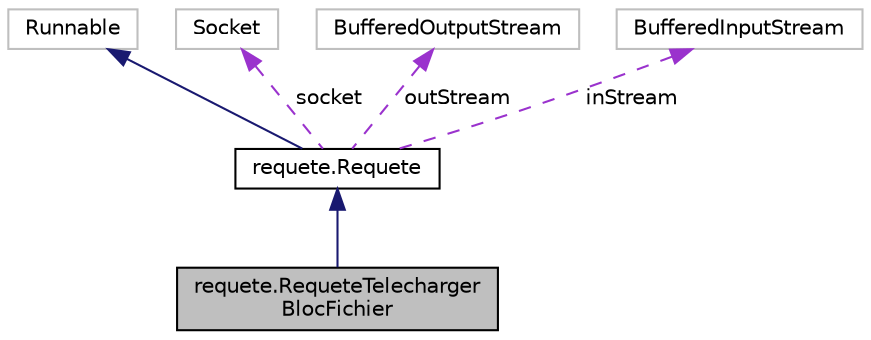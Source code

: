 digraph "requete.RequeteTelechargerBlocFichier"
{
  edge [fontname="Helvetica",fontsize="10",labelfontname="Helvetica",labelfontsize="10"];
  node [fontname="Helvetica",fontsize="10",shape=record];
  Node3 [label="requete.RequeteTelecharger\lBlocFichier",height=0.2,width=0.4,color="black", fillcolor="grey75", style="filled", fontcolor="black"];
  Node4 -> Node3 [dir="back",color="midnightblue",fontsize="10",style="solid",fontname="Helvetica"];
  Node4 [label="requete.Requete",height=0.2,width=0.4,color="black", fillcolor="white", style="filled",URL="$classrequete_1_1Requete.html",tooltip="classe abstraite définissant une requête d&#39;un client au serveur. "];
  Node5 -> Node4 [dir="back",color="midnightblue",fontsize="10",style="solid",fontname="Helvetica"];
  Node5 [label="Runnable",height=0.2,width=0.4,color="grey75", fillcolor="white", style="filled"];
  Node6 -> Node4 [dir="back",color="darkorchid3",fontsize="10",style="dashed",label=" socket" ,fontname="Helvetica"];
  Node6 [label="Socket",height=0.2,width=0.4,color="grey75", fillcolor="white", style="filled"];
  Node7 -> Node4 [dir="back",color="darkorchid3",fontsize="10",style="dashed",label=" outStream" ,fontname="Helvetica"];
  Node7 [label="BufferedOutputStream",height=0.2,width=0.4,color="grey75", fillcolor="white", style="filled"];
  Node8 -> Node4 [dir="back",color="darkorchid3",fontsize="10",style="dashed",label=" inStream" ,fontname="Helvetica"];
  Node8 [label="BufferedInputStream",height=0.2,width=0.4,color="grey75", fillcolor="white", style="filled"];
}
